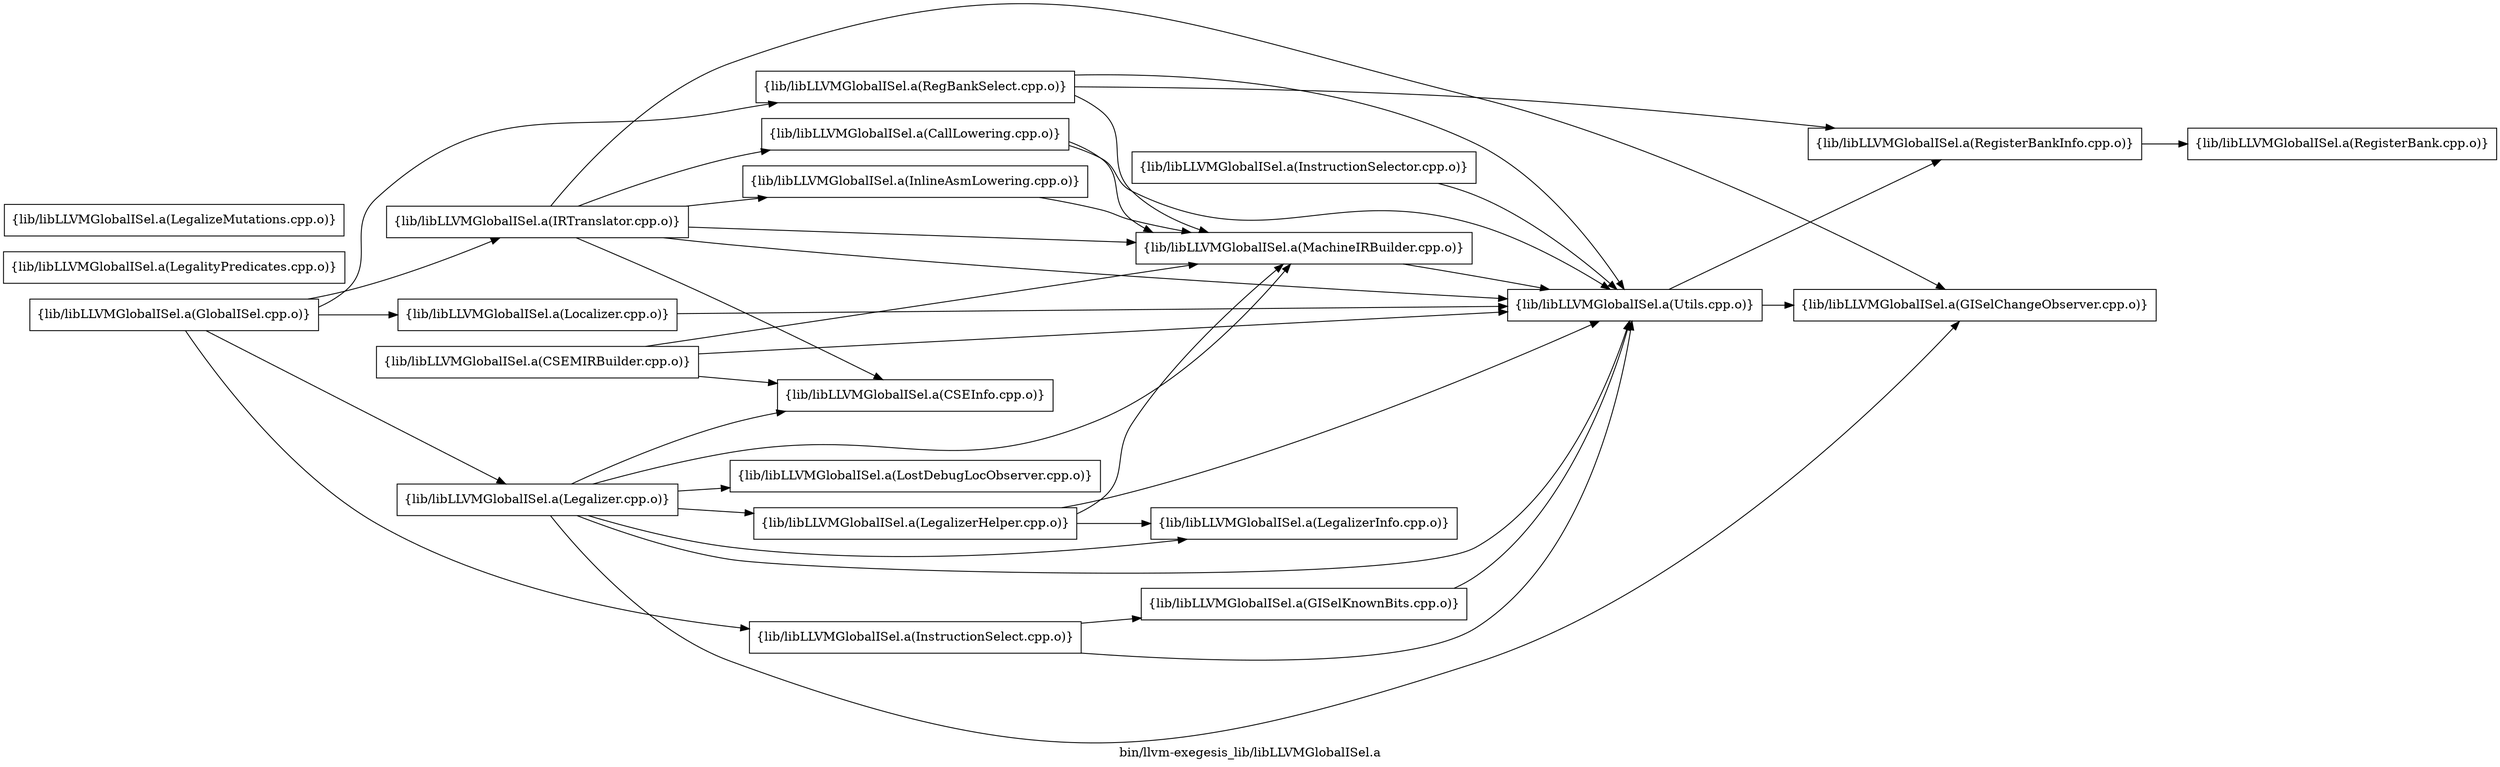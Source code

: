 digraph "bin/llvm-exegesis_lib/libLLVMGlobalISel.a" {
	label="bin/llvm-exegesis_lib/libLLVMGlobalISel.a";
	rankdir=LR;
	{ rank=same; Node0x55b45cbcbf08;  }
	{ rank=same; Node0x55b45cbcc5e8; Node0x55b45cbc8538;  }

	Node0x55b45cbcbf08 [shape=record,shape=box,group=0,label="{lib/libLLVMGlobalISel.a(Utils.cpp.o)}"];
	Node0x55b45cbcbf08 -> Node0x55b45cbcc5e8;
	Node0x55b45cbcbf08 -> Node0x55b45cbc8538;
	Node0x55b45cbba618 [shape=record,shape=box,group=0,label="{lib/libLLVMGlobalISel.a(CallLowering.cpp.o)}"];
	Node0x55b45cbba618 -> Node0x55b45cbcbf08;
	Node0x55b45cbba618 -> Node0x55b45cbc5298;
	Node0x55b45cbc5298 [shape=record,shape=box,group=0,label="{lib/libLLVMGlobalISel.a(MachineIRBuilder.cpp.o)}"];
	Node0x55b45cbc5298 -> Node0x55b45cbcbf08;
	Node0x55b45cbc33f8 [shape=record,shape=box,group=0,label="{lib/libLLVMGlobalISel.a(LegalityPredicates.cpp.o)}"];
	Node0x55b45cbc2b88 [shape=record,shape=box,group=0,label="{lib/libLLVMGlobalISel.a(LegalizeMutations.cpp.o)}"];
	Node0x55b45cbc1918 [shape=record,shape=box,group=0,label="{lib/libLLVMGlobalISel.a(LegalizerInfo.cpp.o)}"];
	Node0x55b45cbcc8b8 [shape=record,shape=box,group=0,label="{lib/libLLVMGlobalISel.a(RegisterBank.cpp.o)}"];
	Node0x55b45cbcc5e8 [shape=record,shape=box,group=0,label="{lib/libLLVMGlobalISel.a(RegisterBankInfo.cpp.o)}"];
	Node0x55b45cbcc5e8 -> Node0x55b45cbcc8b8;
	Node0x55b45cbc3b78 [shape=record,shape=box,group=0,label="{lib/libLLVMGlobalISel.a(InstructionSelector.cpp.o)}"];
	Node0x55b45cbc3b78 -> Node0x55b45cbcbf08;
	Node0x55b45cbbc148 [shape=record,shape=box,group=0,label="{lib/libLLVMGlobalISel.a(CSEInfo.cpp.o)}"];
	Node0x55b45cbbab68 [shape=record,shape=box,group=0,label="{lib/libLLVMGlobalISel.a(GlobalISel.cpp.o)}"];
	Node0x55b45cbbab68 -> Node0x55b45cbc8a88;
	Node0x55b45cbbab68 -> Node0x55b45cbc6c38;
	Node0x55b45cbbab68 -> Node0x55b45cbc24a8;
	Node0x55b45cbbab68 -> Node0x55b45cbc6058;
	Node0x55b45cbbab68 -> Node0x55b45cbc4ac8;
	Node0x55b45cbc8a88 [shape=record,shape=box,group=0,label="{lib/libLLVMGlobalISel.a(IRTranslator.cpp.o)}"];
	Node0x55b45cbc8a88 -> Node0x55b45cbcbf08;
	Node0x55b45cbc8a88 -> Node0x55b45cbbc148;
	Node0x55b45cbc8a88 -> Node0x55b45cbba618;
	Node0x55b45cbc8a88 -> Node0x55b45cbc8538;
	Node0x55b45cbc8a88 -> Node0x55b45cbc78b8;
	Node0x55b45cbc8a88 -> Node0x55b45cbc5298;
	Node0x55b45cbc6c38 [shape=record,shape=box,group=0,label="{lib/libLLVMGlobalISel.a(InstructionSelect.cpp.o)}"];
	Node0x55b45cbc6c38 -> Node0x55b45cbcbf08;
	Node0x55b45cbc6c38 -> Node0x55b45cbcafb8;
	Node0x55b45cbc24a8 [shape=record,shape=box,group=0,label="{lib/libLLVMGlobalISel.a(Legalizer.cpp.o)}"];
	Node0x55b45cbc24a8 -> Node0x55b45cbcbf08;
	Node0x55b45cbc24a8 -> Node0x55b45cbbc148;
	Node0x55b45cbc24a8 -> Node0x55b45cbc8538;
	Node0x55b45cbc24a8 -> Node0x55b45cbc2138;
	Node0x55b45cbc24a8 -> Node0x55b45cbc1918;
	Node0x55b45cbc24a8 -> Node0x55b45cbc5928;
	Node0x55b45cbc24a8 -> Node0x55b45cbc5298;
	Node0x55b45cbc4ac8 [shape=record,shape=box,group=0,label="{lib/libLLVMGlobalISel.a(RegBankSelect.cpp.o)}"];
	Node0x55b45cbc4ac8 -> Node0x55b45cbcc5e8;
	Node0x55b45cbc4ac8 -> Node0x55b45cbcbf08;
	Node0x55b45cbc4ac8 -> Node0x55b45cbc5298;
	Node0x55b45cbc6058 [shape=record,shape=box,group=0,label="{lib/libLLVMGlobalISel.a(Localizer.cpp.o)}"];
	Node0x55b45cbc6058 -> Node0x55b45cbcbf08;
	Node0x55b45cbc8538 [shape=record,shape=box,group=0,label="{lib/libLLVMGlobalISel.a(GISelChangeObserver.cpp.o)}"];
	Node0x55b45cbc78b8 [shape=record,shape=box,group=0,label="{lib/libLLVMGlobalISel.a(InlineAsmLowering.cpp.o)}"];
	Node0x55b45cbc78b8 -> Node0x55b45cbc5298;
	Node0x55b45cbc7d68 [shape=record,shape=box,group=0,label="{lib/libLLVMGlobalISel.a(CSEMIRBuilder.cpp.o)}"];
	Node0x55b45cbc7d68 -> Node0x55b45cbcbf08;
	Node0x55b45cbc7d68 -> Node0x55b45cbbc148;
	Node0x55b45cbc7d68 -> Node0x55b45cbc5298;
	Node0x55b45cbcafb8 [shape=record,shape=box,group=0,label="{lib/libLLVMGlobalISel.a(GISelKnownBits.cpp.o)}"];
	Node0x55b45cbcafb8 -> Node0x55b45cbcbf08;
	Node0x55b45cbc2138 [shape=record,shape=box,group=0,label="{lib/libLLVMGlobalISel.a(LegalizerHelper.cpp.o)}"];
	Node0x55b45cbc2138 -> Node0x55b45cbcbf08;
	Node0x55b45cbc2138 -> Node0x55b45cbc1918;
	Node0x55b45cbc2138 -> Node0x55b45cbc5298;
	Node0x55b45cbc5928 [shape=record,shape=box,group=0,label="{lib/libLLVMGlobalISel.a(LostDebugLocObserver.cpp.o)}"];
}
